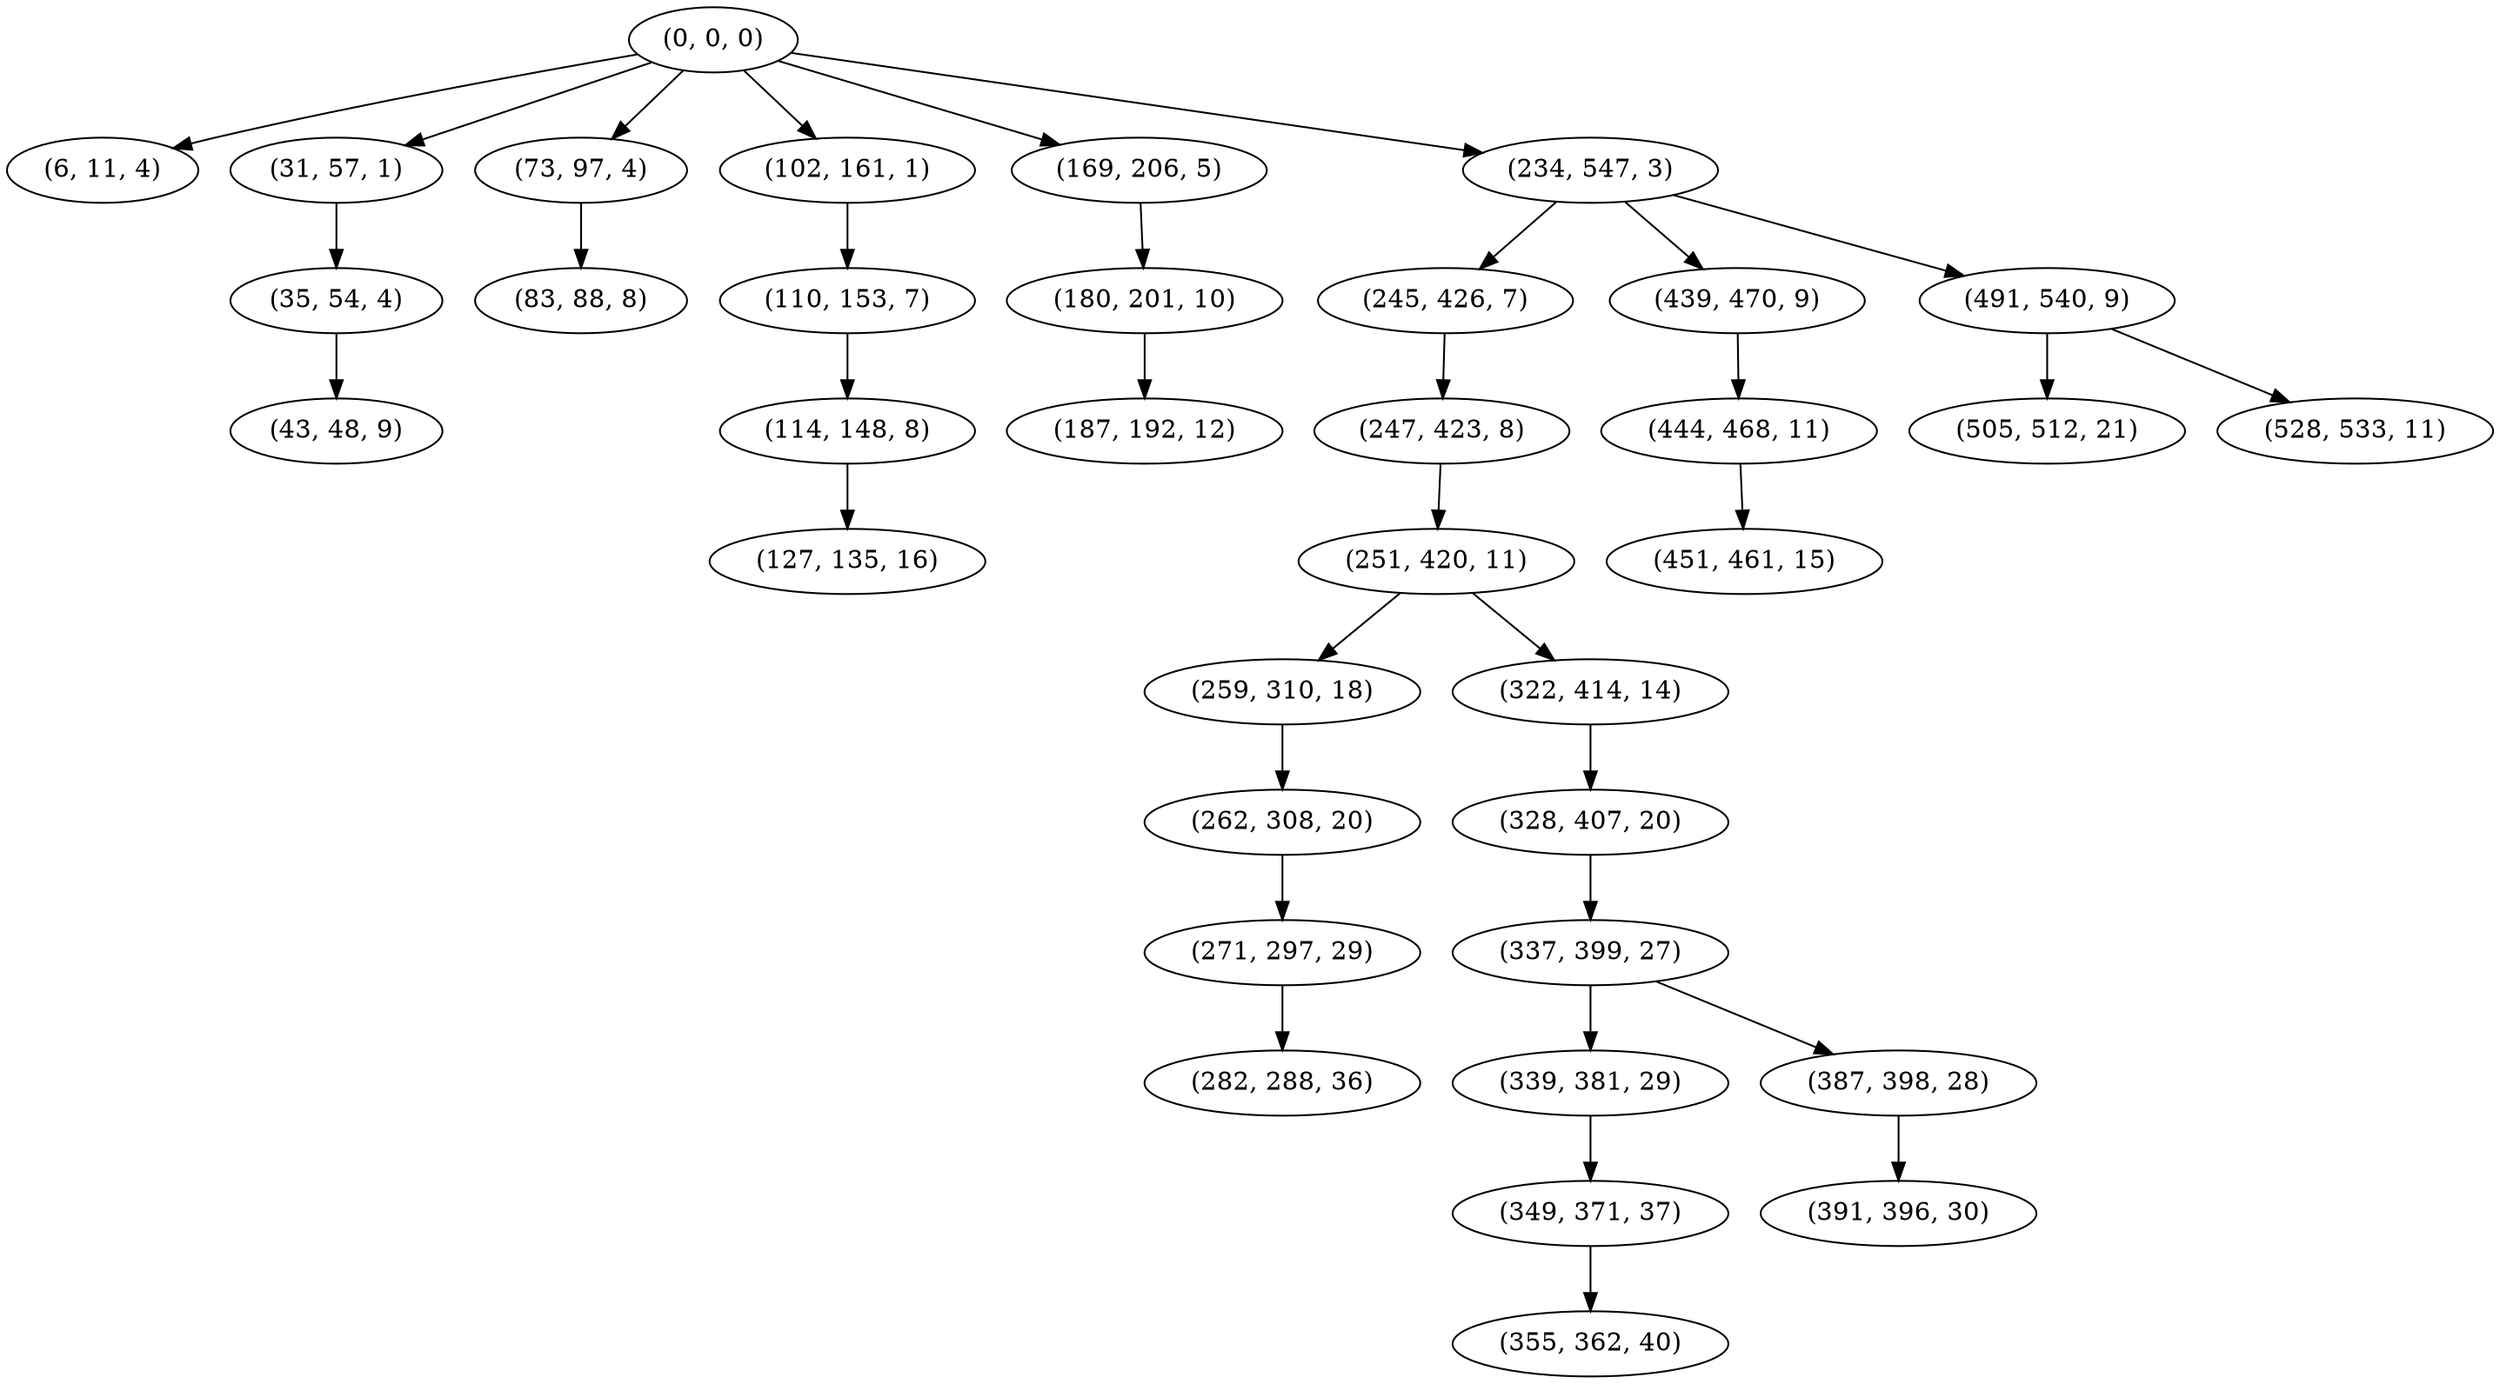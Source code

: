 digraph tree {
    "(0, 0, 0)";
    "(6, 11, 4)";
    "(31, 57, 1)";
    "(35, 54, 4)";
    "(43, 48, 9)";
    "(73, 97, 4)";
    "(83, 88, 8)";
    "(102, 161, 1)";
    "(110, 153, 7)";
    "(114, 148, 8)";
    "(127, 135, 16)";
    "(169, 206, 5)";
    "(180, 201, 10)";
    "(187, 192, 12)";
    "(234, 547, 3)";
    "(245, 426, 7)";
    "(247, 423, 8)";
    "(251, 420, 11)";
    "(259, 310, 18)";
    "(262, 308, 20)";
    "(271, 297, 29)";
    "(282, 288, 36)";
    "(322, 414, 14)";
    "(328, 407, 20)";
    "(337, 399, 27)";
    "(339, 381, 29)";
    "(349, 371, 37)";
    "(355, 362, 40)";
    "(387, 398, 28)";
    "(391, 396, 30)";
    "(439, 470, 9)";
    "(444, 468, 11)";
    "(451, 461, 15)";
    "(491, 540, 9)";
    "(505, 512, 21)";
    "(528, 533, 11)";
    "(0, 0, 0)" -> "(6, 11, 4)";
    "(0, 0, 0)" -> "(31, 57, 1)";
    "(0, 0, 0)" -> "(73, 97, 4)";
    "(0, 0, 0)" -> "(102, 161, 1)";
    "(0, 0, 0)" -> "(169, 206, 5)";
    "(0, 0, 0)" -> "(234, 547, 3)";
    "(31, 57, 1)" -> "(35, 54, 4)";
    "(35, 54, 4)" -> "(43, 48, 9)";
    "(73, 97, 4)" -> "(83, 88, 8)";
    "(102, 161, 1)" -> "(110, 153, 7)";
    "(110, 153, 7)" -> "(114, 148, 8)";
    "(114, 148, 8)" -> "(127, 135, 16)";
    "(169, 206, 5)" -> "(180, 201, 10)";
    "(180, 201, 10)" -> "(187, 192, 12)";
    "(234, 547, 3)" -> "(245, 426, 7)";
    "(234, 547, 3)" -> "(439, 470, 9)";
    "(234, 547, 3)" -> "(491, 540, 9)";
    "(245, 426, 7)" -> "(247, 423, 8)";
    "(247, 423, 8)" -> "(251, 420, 11)";
    "(251, 420, 11)" -> "(259, 310, 18)";
    "(251, 420, 11)" -> "(322, 414, 14)";
    "(259, 310, 18)" -> "(262, 308, 20)";
    "(262, 308, 20)" -> "(271, 297, 29)";
    "(271, 297, 29)" -> "(282, 288, 36)";
    "(322, 414, 14)" -> "(328, 407, 20)";
    "(328, 407, 20)" -> "(337, 399, 27)";
    "(337, 399, 27)" -> "(339, 381, 29)";
    "(337, 399, 27)" -> "(387, 398, 28)";
    "(339, 381, 29)" -> "(349, 371, 37)";
    "(349, 371, 37)" -> "(355, 362, 40)";
    "(387, 398, 28)" -> "(391, 396, 30)";
    "(439, 470, 9)" -> "(444, 468, 11)";
    "(444, 468, 11)" -> "(451, 461, 15)";
    "(491, 540, 9)" -> "(505, 512, 21)";
    "(491, 540, 9)" -> "(528, 533, 11)";
}
